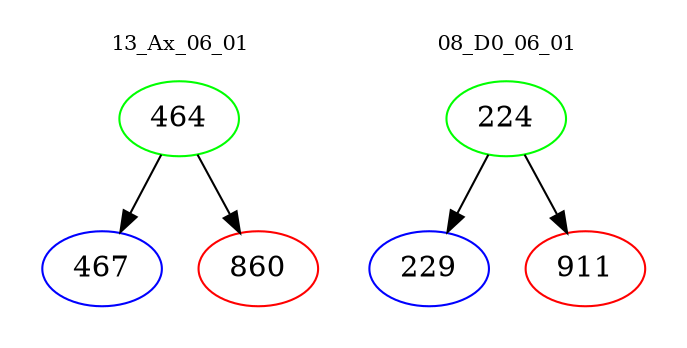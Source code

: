 digraph{
subgraph cluster_0 {
color = white
label = "13_Ax_06_01";
fontsize=10;
T0_464 [label="464", color="green"]
T0_464 -> T0_467 [color="black"]
T0_467 [label="467", color="blue"]
T0_464 -> T0_860 [color="black"]
T0_860 [label="860", color="red"]
}
subgraph cluster_1 {
color = white
label = "08_D0_06_01";
fontsize=10;
T1_224 [label="224", color="green"]
T1_224 -> T1_229 [color="black"]
T1_229 [label="229", color="blue"]
T1_224 -> T1_911 [color="black"]
T1_911 [label="911", color="red"]
}
}

